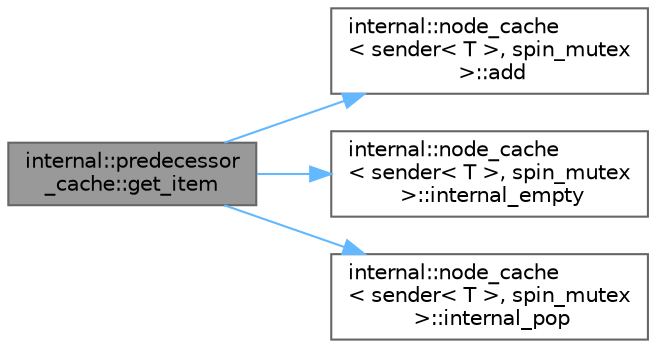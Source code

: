 digraph "internal::predecessor_cache::get_item"
{
 // LATEX_PDF_SIZE
  bgcolor="transparent";
  edge [fontname=Helvetica,fontsize=10,labelfontname=Helvetica,labelfontsize=10];
  node [fontname=Helvetica,fontsize=10,shape=box,height=0.2,width=0.4];
  rankdir="LR";
  Node1 [id="Node000001",label="internal::predecessor\l_cache::get_item",height=0.2,width=0.4,color="gray40", fillcolor="grey60", style="filled", fontcolor="black",tooltip=" "];
  Node1 -> Node2 [id="edge4_Node000001_Node000002",color="steelblue1",style="solid",tooltip=" "];
  Node2 [id="Node000002",label="internal::node_cache\l\< sender\< T \>, spin_mutex\l \>::add",height=0.2,width=0.4,color="grey40", fillcolor="white", style="filled",URL="$classinternal_1_1node__cache.html#ae6c8b74005e34d084ad32e3dd8c0f8e4",tooltip=" "];
  Node1 -> Node3 [id="edge5_Node000001_Node000003",color="steelblue1",style="solid",tooltip=" "];
  Node3 [id="Node000003",label="internal::node_cache\l\< sender\< T \>, spin_mutex\l \>::internal_empty",height=0.2,width=0.4,color="grey40", fillcolor="white", style="filled",URL="$classinternal_1_1node__cache.html#aaeb97ee69e8bc4e26246d2bddf0e1d93",tooltip=" "];
  Node1 -> Node4 [id="edge6_Node000001_Node000004",color="steelblue1",style="solid",tooltip=" "];
  Node4 [id="Node000004",label="internal::node_cache\l\< sender\< T \>, spin_mutex\l \>::internal_pop",height=0.2,width=0.4,color="grey40", fillcolor="white", style="filled",URL="$classinternal_1_1node__cache.html#a3b02542afa33eb50f2ce9536ac6e3d2d",tooltip=" "];
}

